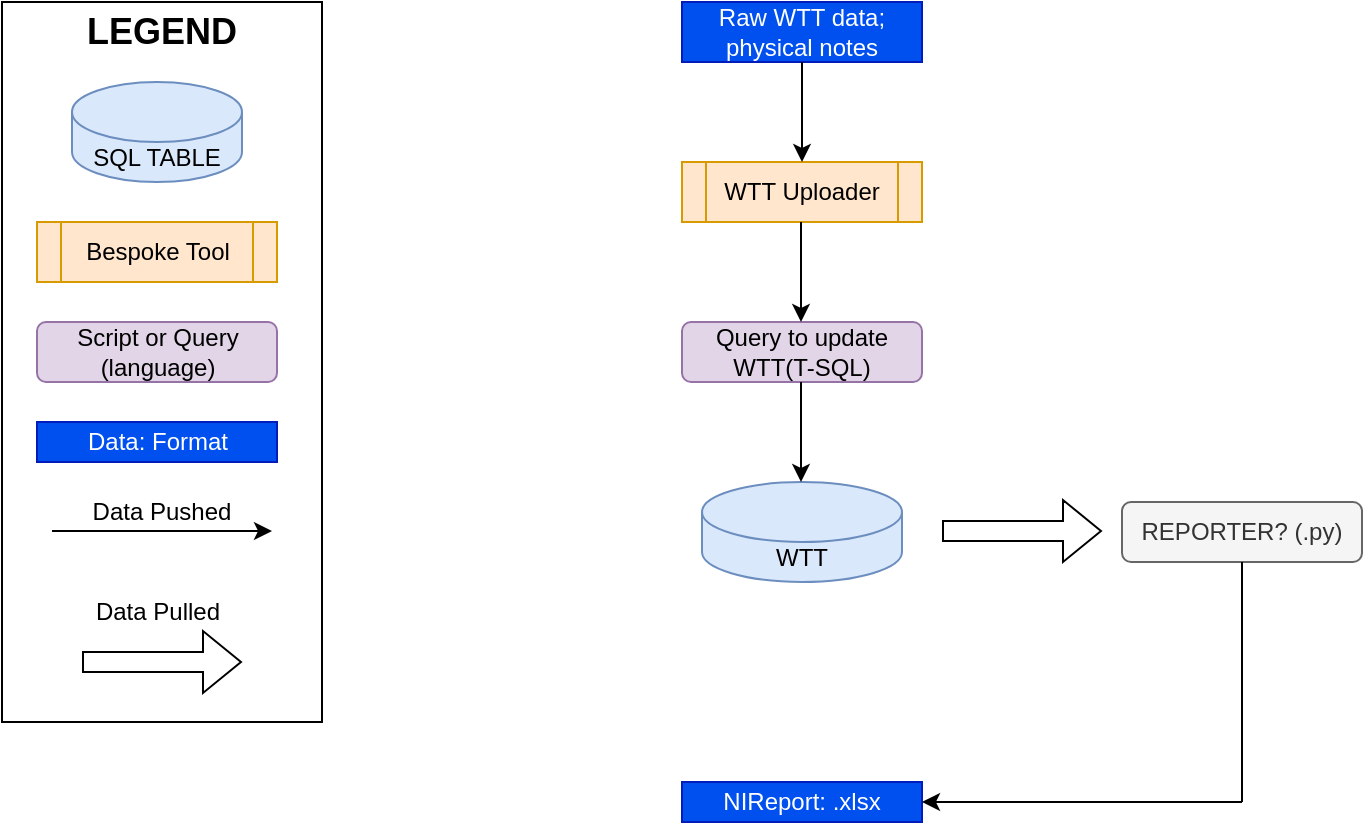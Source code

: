 <mxfile version="20.5.3" type="github">
  <diagram id="C5RBs43oDa-KdzZeNtuy" name="Page-1">
    <mxGraphModel dx="782" dy="706" grid="1" gridSize="10" guides="1" tooltips="1" connect="1" arrows="1" fold="1" page="1" pageScale="1" pageWidth="827" pageHeight="1169" math="0" shadow="0">
      <root>
        <mxCell id="WIyWlLk6GJQsqaUBKTNV-0" />
        <mxCell id="WIyWlLk6GJQsqaUBKTNV-1" parent="WIyWlLk6GJQsqaUBKTNV-0" />
        <mxCell id="D7Em-x2h3Iy7ZEogczxh-4" value="" style="rounded=0;whiteSpace=wrap;html=1;fillColor=none;" parent="WIyWlLk6GJQsqaUBKTNV-1" vertex="1">
          <mxGeometry width="160" height="360" as="geometry" />
        </mxCell>
        <mxCell id="uA2wR6NLD2y3XWC8TvCD-0" value="SQL TABLE" style="shape=cylinder3;whiteSpace=wrap;html=1;boundedLbl=1;backgroundOutline=1;size=15;fillColor=#dae8fc;strokeColor=#6c8ebf;" parent="WIyWlLk6GJQsqaUBKTNV-1" vertex="1">
          <mxGeometry x="35" y="40" width="85" height="50" as="geometry" />
        </mxCell>
        <mxCell id="uA2wR6NLD2y3XWC8TvCD-1" value="&lt;font style=&quot;font-size: 18px;&quot;&gt;&lt;b&gt;LEGEND&lt;/b&gt;&lt;/font&gt;" style="text;html=1;strokeColor=none;fillColor=none;align=center;verticalAlign=middle;whiteSpace=wrap;rounded=0;" parent="WIyWlLk6GJQsqaUBKTNV-1" vertex="1">
          <mxGeometry width="160" height="30" as="geometry" />
        </mxCell>
        <mxCell id="uA2wR6NLD2y3XWC8TvCD-2" value="WTT" style="shape=cylinder3;whiteSpace=wrap;html=1;boundedLbl=1;backgroundOutline=1;size=15;fillColor=#dae8fc;strokeColor=#6c8ebf;" parent="WIyWlLk6GJQsqaUBKTNV-1" vertex="1">
          <mxGeometry x="350" y="240" width="100" height="50" as="geometry" />
        </mxCell>
        <mxCell id="D7Em-x2h3Iy7ZEogczxh-0" value="Bespoke Tool" style="shape=process;whiteSpace=wrap;html=1;backgroundOutline=1;fillColor=#ffe6cc;strokeColor=#d79b00;" parent="WIyWlLk6GJQsqaUBKTNV-1" vertex="1">
          <mxGeometry x="17.5" y="110" width="120" height="30" as="geometry" />
        </mxCell>
        <mxCell id="D7Em-x2h3Iy7ZEogczxh-1" value="WTT Uploader" style="shape=process;whiteSpace=wrap;html=1;backgroundOutline=1;fillColor=#ffe6cc;strokeColor=#d79b00;" parent="WIyWlLk6GJQsqaUBKTNV-1" vertex="1">
          <mxGeometry x="340" y="80" width="120" height="30" as="geometry" />
        </mxCell>
        <mxCell id="D7Em-x2h3Iy7ZEogczxh-2" value="Script or Query (language)" style="rounded=1;whiteSpace=wrap;html=1;fillColor=#e1d5e7;strokeColor=#9673a6;" parent="WIyWlLk6GJQsqaUBKTNV-1" vertex="1">
          <mxGeometry x="17.5" y="160" width="120" height="30" as="geometry" />
        </mxCell>
        <mxCell id="D7Em-x2h3Iy7ZEogczxh-3" value="Query to update WTT(T-SQL)" style="rounded=1;whiteSpace=wrap;html=1;fillColor=#e1d5e7;strokeColor=#9673a6;" parent="WIyWlLk6GJQsqaUBKTNV-1" vertex="1">
          <mxGeometry x="340" y="160" width="120" height="30" as="geometry" />
        </mxCell>
        <mxCell id="D7Em-x2h3Iy7ZEogczxh-7" value="Data: Format" style="rounded=0;whiteSpace=wrap;html=1;fillColor=#0050ef;strokeColor=#001DBC;fontColor=#ffffff;" parent="WIyWlLk6GJQsqaUBKTNV-1" vertex="1">
          <mxGeometry x="17.5" y="210" width="120" height="20" as="geometry" />
        </mxCell>
        <mxCell id="D7Em-x2h3Iy7ZEogczxh-8" value="Raw WTT data; physical notes" style="rounded=0;whiteSpace=wrap;html=1;fillColor=#0050ef;strokeColor=#001DBC;fontColor=#ffffff;" parent="WIyWlLk6GJQsqaUBKTNV-1" vertex="1">
          <mxGeometry x="340" width="120" height="30" as="geometry" />
        </mxCell>
        <mxCell id="D7Em-x2h3Iy7ZEogczxh-9" value="" style="endArrow=classic;html=1;rounded=0;exitX=0.5;exitY=1;exitDx=0;exitDy=0;entryX=0.5;entryY=0;entryDx=0;entryDy=0;" parent="WIyWlLk6GJQsqaUBKTNV-1" source="D7Em-x2h3Iy7ZEogczxh-8" target="D7Em-x2h3Iy7ZEogczxh-1" edge="1">
          <mxGeometry width="50" height="50" relative="1" as="geometry">
            <mxPoint x="270" y="90" as="sourcePoint" />
            <mxPoint x="320" y="40" as="targetPoint" />
          </mxGeometry>
        </mxCell>
        <mxCell id="D7Em-x2h3Iy7ZEogczxh-10" value="" style="endArrow=classic;html=1;rounded=0;exitX=0.5;exitY=1;exitDx=0;exitDy=0;entryX=0.5;entryY=0;entryDx=0;entryDy=0;" parent="WIyWlLk6GJQsqaUBKTNV-1" edge="1">
          <mxGeometry width="50" height="50" relative="1" as="geometry">
            <mxPoint x="399.5" y="110" as="sourcePoint" />
            <mxPoint x="399.5" y="160" as="targetPoint" />
          </mxGeometry>
        </mxCell>
        <mxCell id="D7Em-x2h3Iy7ZEogczxh-11" value="" style="endArrow=classic;html=1;rounded=0;exitX=0.5;exitY=1;exitDx=0;exitDy=0;entryX=0.5;entryY=0;entryDx=0;entryDy=0;" parent="WIyWlLk6GJQsqaUBKTNV-1" edge="1">
          <mxGeometry width="50" height="50" relative="1" as="geometry">
            <mxPoint x="399.5" y="190" as="sourcePoint" />
            <mxPoint x="399.5" y="240" as="targetPoint" />
          </mxGeometry>
        </mxCell>
        <mxCell id="D7Em-x2h3Iy7ZEogczxh-15" value="" style="endArrow=classic;html=1;rounded=0;" parent="WIyWlLk6GJQsqaUBKTNV-1" edge="1">
          <mxGeometry width="50" height="50" relative="1" as="geometry">
            <mxPoint x="25" y="264.5" as="sourcePoint" />
            <mxPoint x="135" y="264.5" as="targetPoint" />
          </mxGeometry>
        </mxCell>
        <mxCell id="D7Em-x2h3Iy7ZEogczxh-16" value="Data Pushed" style="text;html=1;strokeColor=none;fillColor=none;align=center;verticalAlign=middle;whiteSpace=wrap;rounded=0;" parent="WIyWlLk6GJQsqaUBKTNV-1" vertex="1">
          <mxGeometry x="30" y="240" width="100" height="30" as="geometry" />
        </mxCell>
        <mxCell id="D7Em-x2h3Iy7ZEogczxh-19" value="" style="shape=flexArrow;endArrow=classic;html=1;rounded=0;" parent="WIyWlLk6GJQsqaUBKTNV-1" edge="1">
          <mxGeometry width="50" height="50" relative="1" as="geometry">
            <mxPoint x="40" y="330" as="sourcePoint" />
            <mxPoint x="120" y="330" as="targetPoint" />
          </mxGeometry>
        </mxCell>
        <mxCell id="D7Em-x2h3Iy7ZEogczxh-20" value="Data Pulled" style="text;html=1;strokeColor=none;fillColor=none;align=center;verticalAlign=middle;whiteSpace=wrap;rounded=0;" parent="WIyWlLk6GJQsqaUBKTNV-1" vertex="1">
          <mxGeometry x="27.5" y="290" width="100" height="30" as="geometry" />
        </mxCell>
        <mxCell id="D7Em-x2h3Iy7ZEogczxh-21" value="REPORTER? (.py)" style="rounded=1;whiteSpace=wrap;html=1;fillColor=#f5f5f5;strokeColor=#666666;fontColor=#333333;" parent="WIyWlLk6GJQsqaUBKTNV-1" vertex="1">
          <mxGeometry x="560" y="250" width="120" height="30" as="geometry" />
        </mxCell>
        <mxCell id="D7Em-x2h3Iy7ZEogczxh-22" value="" style="shape=flexArrow;endArrow=classic;html=1;rounded=0;" parent="WIyWlLk6GJQsqaUBKTNV-1" edge="1">
          <mxGeometry width="50" height="50" relative="1" as="geometry">
            <mxPoint x="470" y="264.5" as="sourcePoint" />
            <mxPoint x="550" y="264.5" as="targetPoint" />
          </mxGeometry>
        </mxCell>
        <mxCell id="D7Em-x2h3Iy7ZEogczxh-23" value="NIReport: .xlsx" style="rounded=0;whiteSpace=wrap;html=1;fillColor=#0050ef;strokeColor=#001DBC;fontColor=#ffffff;" parent="WIyWlLk6GJQsqaUBKTNV-1" vertex="1">
          <mxGeometry x="340" y="390" width="120" height="20" as="geometry" />
        </mxCell>
        <mxCell id="D7Em-x2h3Iy7ZEogczxh-24" value="" style="endArrow=none;html=1;rounded=0;entryX=0.5;entryY=1;entryDx=0;entryDy=0;" parent="WIyWlLk6GJQsqaUBKTNV-1" target="D7Em-x2h3Iy7ZEogczxh-21" edge="1">
          <mxGeometry width="50" height="50" relative="1" as="geometry">
            <mxPoint x="620" y="400" as="sourcePoint" />
            <mxPoint x="340" y="300" as="targetPoint" />
          </mxGeometry>
        </mxCell>
        <mxCell id="D7Em-x2h3Iy7ZEogczxh-25" value="" style="endArrow=classic;html=1;rounded=0;entryX=1;entryY=0.5;entryDx=0;entryDy=0;" parent="WIyWlLk6GJQsqaUBKTNV-1" target="D7Em-x2h3Iy7ZEogczxh-23" edge="1">
          <mxGeometry width="50" height="50" relative="1" as="geometry">
            <mxPoint x="620" y="400" as="sourcePoint" />
            <mxPoint x="540" y="320" as="targetPoint" />
          </mxGeometry>
        </mxCell>
      </root>
    </mxGraphModel>
  </diagram>
</mxfile>
